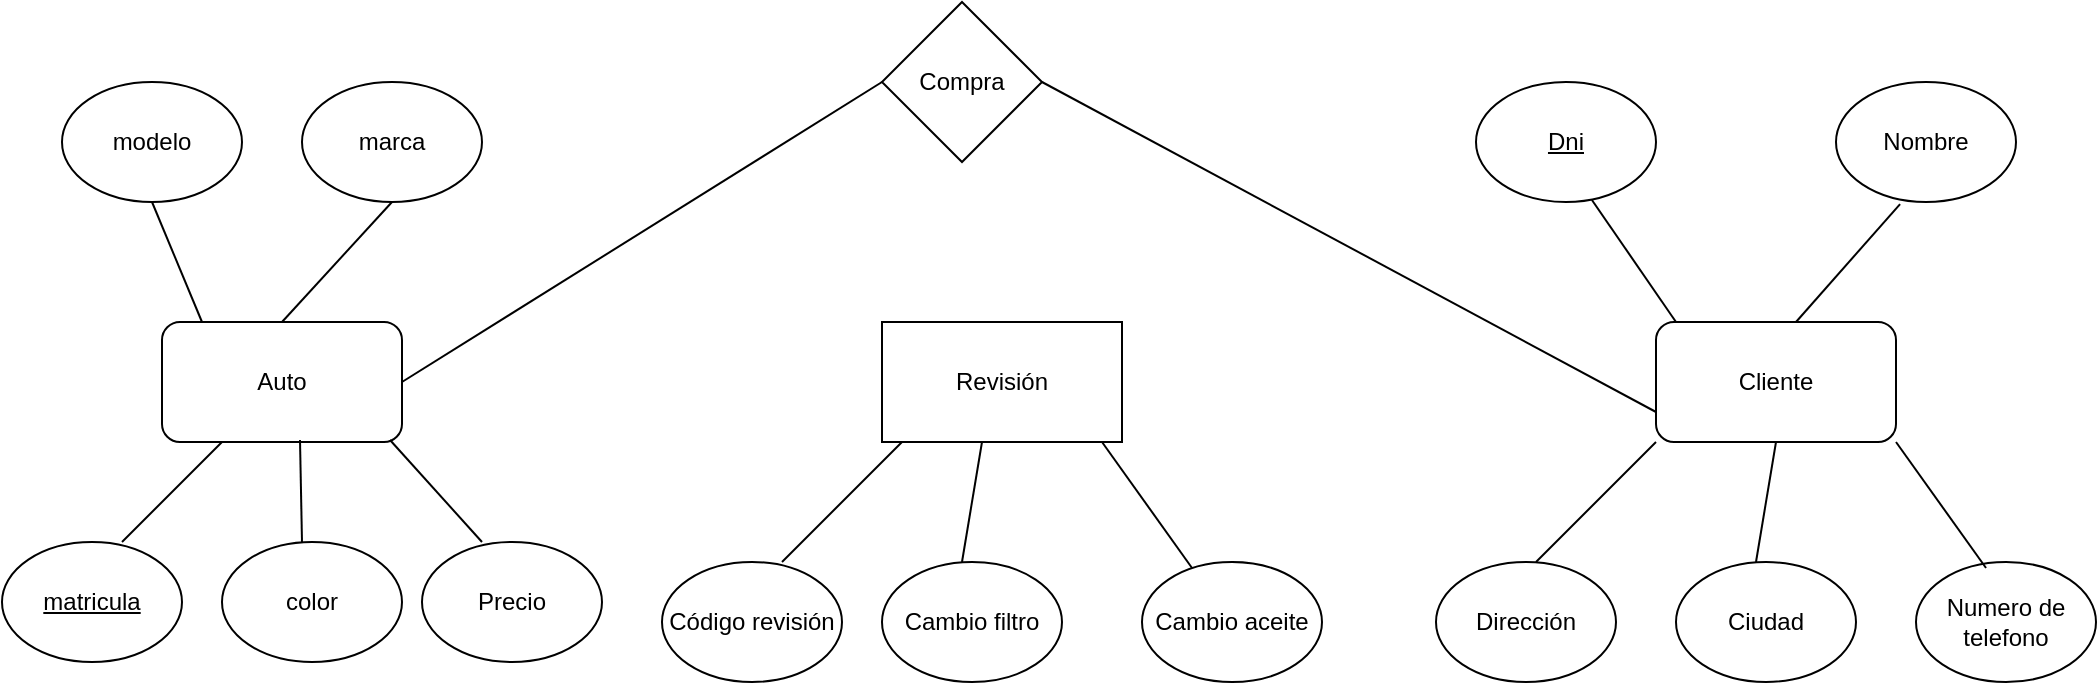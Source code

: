 <mxfile version="24.7.7">
  <diagram name="Página-1" id="M6PQLmheuG4DkBcMsSY-">
    <mxGraphModel dx="1941" dy="1637" grid="1" gridSize="10" guides="1" tooltips="1" connect="1" arrows="1" fold="1" page="1" pageScale="1" pageWidth="827" pageHeight="1169" math="0" shadow="0">
      <root>
        <mxCell id="0" />
        <mxCell id="1" parent="0" />
        <mxCell id="LekZ4-A9BiGDiFQyZQNJ-1" value="Auto" style="rounded=1;whiteSpace=wrap;html=1;" vertex="1" parent="1">
          <mxGeometry x="-140" y="-120" width="120" height="60" as="geometry" />
        </mxCell>
        <mxCell id="LekZ4-A9BiGDiFQyZQNJ-2" value="color" style="ellipse;whiteSpace=wrap;html=1;" vertex="1" parent="1">
          <mxGeometry x="-110" y="-10" width="90" height="60" as="geometry" />
        </mxCell>
        <mxCell id="LekZ4-A9BiGDiFQyZQNJ-3" value="modelo" style="ellipse;whiteSpace=wrap;html=1;" vertex="1" parent="1">
          <mxGeometry x="-190" y="-240" width="90" height="60" as="geometry" />
        </mxCell>
        <mxCell id="LekZ4-A9BiGDiFQyZQNJ-4" value="marca" style="ellipse;whiteSpace=wrap;html=1;" vertex="1" parent="1">
          <mxGeometry x="-70" y="-240" width="90" height="60" as="geometry" />
        </mxCell>
        <mxCell id="LekZ4-A9BiGDiFQyZQNJ-5" value="&lt;u&gt;matricula&lt;/u&gt;" style="ellipse;whiteSpace=wrap;html=1;" vertex="1" parent="1">
          <mxGeometry x="-220" y="-10" width="90" height="60" as="geometry" />
        </mxCell>
        <mxCell id="LekZ4-A9BiGDiFQyZQNJ-7" value="Precio" style="ellipse;whiteSpace=wrap;html=1;" vertex="1" parent="1">
          <mxGeometry x="-10" y="-10" width="90" height="60" as="geometry" />
        </mxCell>
        <mxCell id="LekZ4-A9BiGDiFQyZQNJ-8" value="" style="endArrow=none;html=1;rounded=0;entryX=0.95;entryY=0.983;entryDx=0;entryDy=0;entryPerimeter=0;" edge="1" parent="1" target="LekZ4-A9BiGDiFQyZQNJ-1">
          <mxGeometry width="50" height="50" relative="1" as="geometry">
            <mxPoint x="20" y="-10" as="sourcePoint" />
            <mxPoint x="70" y="-60" as="targetPoint" />
          </mxGeometry>
        </mxCell>
        <mxCell id="LekZ4-A9BiGDiFQyZQNJ-9" value="" style="endArrow=none;html=1;rounded=0;entryX=0.575;entryY=0.983;entryDx=0;entryDy=0;entryPerimeter=0;" edge="1" parent="1" target="LekZ4-A9BiGDiFQyZQNJ-1">
          <mxGeometry width="50" height="50" relative="1" as="geometry">
            <mxPoint x="-70" y="-10" as="sourcePoint" />
            <mxPoint x="-20" y="-60" as="targetPoint" />
          </mxGeometry>
        </mxCell>
        <mxCell id="LekZ4-A9BiGDiFQyZQNJ-10" value="" style="endArrow=none;html=1;rounded=0;" edge="1" parent="1">
          <mxGeometry width="50" height="50" relative="1" as="geometry">
            <mxPoint x="-160" y="-10" as="sourcePoint" />
            <mxPoint x="-110" y="-60" as="targetPoint" />
          </mxGeometry>
        </mxCell>
        <mxCell id="LekZ4-A9BiGDiFQyZQNJ-11" value="" style="endArrow=none;html=1;rounded=0;entryX=0.5;entryY=1;entryDx=0;entryDy=0;" edge="1" parent="1" target="LekZ4-A9BiGDiFQyZQNJ-4">
          <mxGeometry width="50" height="50" relative="1" as="geometry">
            <mxPoint x="-80" y="-120" as="sourcePoint" />
            <mxPoint x="-30" y="-170" as="targetPoint" />
          </mxGeometry>
        </mxCell>
        <mxCell id="LekZ4-A9BiGDiFQyZQNJ-12" value="" style="endArrow=none;html=1;rounded=0;entryX=0.5;entryY=1;entryDx=0;entryDy=0;" edge="1" parent="1" target="LekZ4-A9BiGDiFQyZQNJ-3">
          <mxGeometry width="50" height="50" relative="1" as="geometry">
            <mxPoint x="-120" y="-120" as="sourcePoint" />
            <mxPoint x="-70" y="-170" as="targetPoint" />
          </mxGeometry>
        </mxCell>
        <mxCell id="LekZ4-A9BiGDiFQyZQNJ-13" value="Cliente" style="rounded=1;whiteSpace=wrap;html=1;" vertex="1" parent="1">
          <mxGeometry x="607" y="-120" width="120" height="60" as="geometry" />
        </mxCell>
        <mxCell id="LekZ4-A9BiGDiFQyZQNJ-14" value="&lt;u&gt;Dni&lt;/u&gt;" style="ellipse;whiteSpace=wrap;html=1;" vertex="1" parent="1">
          <mxGeometry x="517" y="-240" width="90" height="60" as="geometry" />
        </mxCell>
        <mxCell id="LekZ4-A9BiGDiFQyZQNJ-15" value="Nombre" style="ellipse;whiteSpace=wrap;html=1;" vertex="1" parent="1">
          <mxGeometry x="697" y="-240" width="90" height="60" as="geometry" />
        </mxCell>
        <mxCell id="LekZ4-A9BiGDiFQyZQNJ-16" value="Dirección" style="ellipse;whiteSpace=wrap;html=1;" vertex="1" parent="1">
          <mxGeometry x="497" width="90" height="60" as="geometry" />
        </mxCell>
        <mxCell id="LekZ4-A9BiGDiFQyZQNJ-17" value="Ciudad" style="ellipse;whiteSpace=wrap;html=1;" vertex="1" parent="1">
          <mxGeometry x="617" width="90" height="60" as="geometry" />
        </mxCell>
        <mxCell id="LekZ4-A9BiGDiFQyZQNJ-18" value="Numero de telefono" style="ellipse;whiteSpace=wrap;html=1;" vertex="1" parent="1">
          <mxGeometry x="737" width="90" height="60" as="geometry" />
        </mxCell>
        <mxCell id="LekZ4-A9BiGDiFQyZQNJ-19" value="" style="endArrow=none;html=1;rounded=0;entryX=1;entryY=1;entryDx=0;entryDy=0;exitX=0.389;exitY=0.05;exitDx=0;exitDy=0;exitPerimeter=0;" edge="1" parent="1" source="LekZ4-A9BiGDiFQyZQNJ-18" target="LekZ4-A9BiGDiFQyZQNJ-13">
          <mxGeometry width="50" height="50" relative="1" as="geometry">
            <mxPoint x="777" y="10" as="sourcePoint" />
            <mxPoint x="817" y="-50" as="targetPoint" />
          </mxGeometry>
        </mxCell>
        <mxCell id="LekZ4-A9BiGDiFQyZQNJ-20" value="" style="endArrow=none;html=1;rounded=0;entryX=0.5;entryY=1;entryDx=0;entryDy=0;" edge="1" parent="1" target="LekZ4-A9BiGDiFQyZQNJ-13">
          <mxGeometry width="50" height="50" relative="1" as="geometry">
            <mxPoint x="657" as="sourcePoint" />
            <mxPoint x="707" y="-50" as="targetPoint" />
          </mxGeometry>
        </mxCell>
        <mxCell id="LekZ4-A9BiGDiFQyZQNJ-21" value="" style="endArrow=none;html=1;rounded=0;entryX=0;entryY=1;entryDx=0;entryDy=0;" edge="1" parent="1" target="LekZ4-A9BiGDiFQyZQNJ-13">
          <mxGeometry width="50" height="50" relative="1" as="geometry">
            <mxPoint x="547" as="sourcePoint" />
            <mxPoint x="617" y="-70" as="targetPoint" />
            <Array as="points">
              <mxPoint x="567" y="-20" />
            </Array>
          </mxGeometry>
        </mxCell>
        <mxCell id="LekZ4-A9BiGDiFQyZQNJ-22" value="" style="endArrow=none;html=1;rounded=0;entryX=0.356;entryY=1.017;entryDx=0;entryDy=0;entryPerimeter=0;" edge="1" parent="1" target="LekZ4-A9BiGDiFQyZQNJ-15">
          <mxGeometry width="50" height="50" relative="1" as="geometry">
            <mxPoint x="677" y="-120" as="sourcePoint" />
            <mxPoint x="727" y="-170" as="targetPoint" />
          </mxGeometry>
        </mxCell>
        <mxCell id="LekZ4-A9BiGDiFQyZQNJ-23" value="" style="endArrow=none;html=1;rounded=0;entryX=0.644;entryY=0.983;entryDx=0;entryDy=0;entryPerimeter=0;" edge="1" parent="1" target="LekZ4-A9BiGDiFQyZQNJ-14">
          <mxGeometry width="50" height="50" relative="1" as="geometry">
            <mxPoint x="617" y="-120" as="sourcePoint" />
            <mxPoint x="667" y="-170" as="targetPoint" />
          </mxGeometry>
        </mxCell>
        <mxCell id="LekZ4-A9BiGDiFQyZQNJ-24" value="Revisión" style="rounded=0;whiteSpace=wrap;html=1;" vertex="1" parent="1">
          <mxGeometry x="220" y="-120" width="120" height="60" as="geometry" />
        </mxCell>
        <mxCell id="LekZ4-A9BiGDiFQyZQNJ-25" value="Código revisión" style="ellipse;whiteSpace=wrap;html=1;" vertex="1" parent="1">
          <mxGeometry x="110" width="90" height="60" as="geometry" />
        </mxCell>
        <mxCell id="LekZ4-A9BiGDiFQyZQNJ-26" value="Cambio filtro" style="ellipse;whiteSpace=wrap;html=1;" vertex="1" parent="1">
          <mxGeometry x="220" width="90" height="60" as="geometry" />
        </mxCell>
        <mxCell id="LekZ4-A9BiGDiFQyZQNJ-27" value="Cambio aceite" style="ellipse;whiteSpace=wrap;html=1;" vertex="1" parent="1">
          <mxGeometry x="350" width="90" height="60" as="geometry" />
        </mxCell>
        <mxCell id="LekZ4-A9BiGDiFQyZQNJ-28" value="" style="endArrow=none;html=1;rounded=0;entryX=1;entryY=1;entryDx=0;entryDy=0;exitX=0.389;exitY=0.05;exitDx=0;exitDy=0;exitPerimeter=0;" edge="1" parent="1">
          <mxGeometry width="50" height="50" relative="1" as="geometry">
            <mxPoint x="375.01" y="3" as="sourcePoint" />
            <mxPoint x="330" y="-60" as="targetPoint" />
          </mxGeometry>
        </mxCell>
        <mxCell id="LekZ4-A9BiGDiFQyZQNJ-29" value="" style="endArrow=none;html=1;rounded=0;entryX=0.5;entryY=1;entryDx=0;entryDy=0;" edge="1" parent="1">
          <mxGeometry width="50" height="50" relative="1" as="geometry">
            <mxPoint x="260" as="sourcePoint" />
            <mxPoint x="270" y="-60" as="targetPoint" />
          </mxGeometry>
        </mxCell>
        <mxCell id="LekZ4-A9BiGDiFQyZQNJ-30" value="" style="endArrow=none;html=1;rounded=0;entryX=0;entryY=1;entryDx=0;entryDy=0;" edge="1" parent="1">
          <mxGeometry width="50" height="50" relative="1" as="geometry">
            <mxPoint x="170" as="sourcePoint" />
            <mxPoint x="230" y="-60" as="targetPoint" />
            <Array as="points">
              <mxPoint x="190" y="-20" />
            </Array>
          </mxGeometry>
        </mxCell>
        <mxCell id="LekZ4-A9BiGDiFQyZQNJ-31" value="Compra" style="rhombus;whiteSpace=wrap;html=1;" vertex="1" parent="1">
          <mxGeometry x="220" y="-280" width="80" height="80" as="geometry" />
        </mxCell>
        <mxCell id="LekZ4-A9BiGDiFQyZQNJ-32" value="" style="endArrow=none;html=1;rounded=0;entryX=0;entryY=0.5;entryDx=0;entryDy=0;" edge="1" parent="1" target="LekZ4-A9BiGDiFQyZQNJ-31">
          <mxGeometry width="50" height="50" relative="1" as="geometry">
            <mxPoint x="-20" y="-90" as="sourcePoint" />
            <mxPoint x="20" y="-210" as="targetPoint" />
          </mxGeometry>
        </mxCell>
        <mxCell id="LekZ4-A9BiGDiFQyZQNJ-33" value="" style="endArrow=none;html=1;rounded=0;entryX=1;entryY=0.5;entryDx=0;entryDy=0;exitX=0;exitY=0.75;exitDx=0;exitDy=0;" edge="1" parent="1" source="LekZ4-A9BiGDiFQyZQNJ-13" target="LekZ4-A9BiGDiFQyZQNJ-31">
          <mxGeometry width="50" height="50" relative="1" as="geometry">
            <mxPoint x="497" y="-100" as="sourcePoint" />
            <mxPoint x="547" y="-150" as="targetPoint" />
          </mxGeometry>
        </mxCell>
      </root>
    </mxGraphModel>
  </diagram>
</mxfile>
